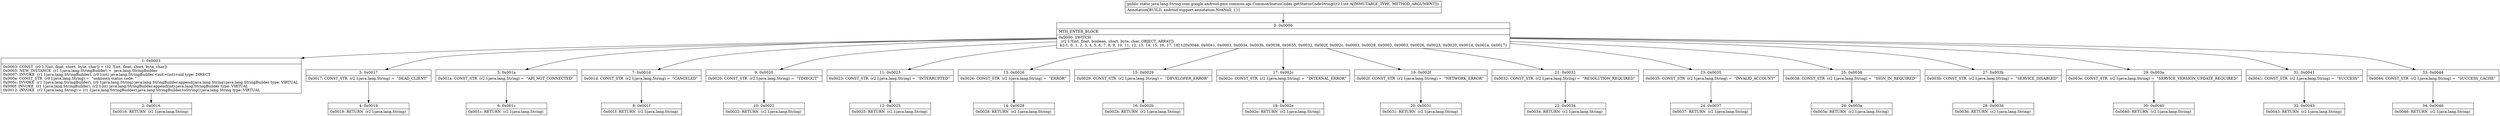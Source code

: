 digraph "CFG forcom.google.android.gms.common.api.CommonStatusCodes.getStatusCodeString(I)Ljava\/lang\/String;" {
Node_0 [shape=record,label="{0\:\ 0x0000|MTH_ENTER_BLOCK\l|0x0000: SWITCH  \l  (r2 I:?[int, float, boolean, short, byte, char, OBJECT, ARRAY])\l k:[\-1, 0, 1, 2, 3, 4, 5, 6, 7, 8, 9, 10, 11, 12, 13, 14, 15, 16, 17, 18] t:[0x0044, 0x0041, 0x0003, 0x003e, 0x003b, 0x0038, 0x0035, 0x0032, 0x002f, 0x002c, 0x0003, 0x0029, 0x0003, 0x0003, 0x0026, 0x0023, 0x0020, 0x001d, 0x001a, 0x0017] \l}"];
Node_1 [shape=record,label="{1\:\ 0x0003|0x0003: CONST  (r0 I:?[int, float, short, byte, char]) = (32 ?[int, float, short, byte, char]) \l0x0005: NEW_INSTANCE  (r1 I:java.lang.StringBuilder) =  java.lang.StringBuilder \l0x0007: INVOKE  (r1 I:java.lang.StringBuilder), (r0 I:int) java.lang.StringBuilder.\<init\>(int):void type: DIRECT \l0x000a: CONST_STR  (r0 I:java.lang.String) =  \"unknown status code: \" \l0x000c: INVOKE  (r1 I:java.lang.StringBuilder), (r0 I:java.lang.String) java.lang.StringBuilder.append(java.lang.String):java.lang.StringBuilder type: VIRTUAL \l0x000f: INVOKE  (r1 I:java.lang.StringBuilder), (r2 I:int) java.lang.StringBuilder.append(int):java.lang.StringBuilder type: VIRTUAL \l0x0012: INVOKE  (r2 I:java.lang.String) = (r1 I:java.lang.StringBuilder) java.lang.StringBuilder.toString():java.lang.String type: VIRTUAL \l}"];
Node_2 [shape=record,label="{2\:\ 0x0016|0x0016: RETURN  (r2 I:java.lang.String) \l}"];
Node_3 [shape=record,label="{3\:\ 0x0017|0x0017: CONST_STR  (r2 I:java.lang.String) =  \"DEAD_CLIENT\" \l}"];
Node_4 [shape=record,label="{4\:\ 0x0019|0x0019: RETURN  (r2 I:java.lang.String) \l}"];
Node_5 [shape=record,label="{5\:\ 0x001a|0x001a: CONST_STR  (r2 I:java.lang.String) =  \"API_NOT_CONNECTED\" \l}"];
Node_6 [shape=record,label="{6\:\ 0x001c|0x001c: RETURN  (r2 I:java.lang.String) \l}"];
Node_7 [shape=record,label="{7\:\ 0x001d|0x001d: CONST_STR  (r2 I:java.lang.String) =  \"CANCELED\" \l}"];
Node_8 [shape=record,label="{8\:\ 0x001f|0x001f: RETURN  (r2 I:java.lang.String) \l}"];
Node_9 [shape=record,label="{9\:\ 0x0020|0x0020: CONST_STR  (r2 I:java.lang.String) =  \"TIMEOUT\" \l}"];
Node_10 [shape=record,label="{10\:\ 0x0022|0x0022: RETURN  (r2 I:java.lang.String) \l}"];
Node_11 [shape=record,label="{11\:\ 0x0023|0x0023: CONST_STR  (r2 I:java.lang.String) =  \"INTERRUPTED\" \l}"];
Node_12 [shape=record,label="{12\:\ 0x0025|0x0025: RETURN  (r2 I:java.lang.String) \l}"];
Node_13 [shape=record,label="{13\:\ 0x0026|0x0026: CONST_STR  (r2 I:java.lang.String) =  \"ERROR\" \l}"];
Node_14 [shape=record,label="{14\:\ 0x0028|0x0028: RETURN  (r2 I:java.lang.String) \l}"];
Node_15 [shape=record,label="{15\:\ 0x0029|0x0029: CONST_STR  (r2 I:java.lang.String) =  \"DEVELOPER_ERROR\" \l}"];
Node_16 [shape=record,label="{16\:\ 0x002b|0x002b: RETURN  (r2 I:java.lang.String) \l}"];
Node_17 [shape=record,label="{17\:\ 0x002c|0x002c: CONST_STR  (r2 I:java.lang.String) =  \"INTERNAL_ERROR\" \l}"];
Node_18 [shape=record,label="{18\:\ 0x002e|0x002e: RETURN  (r2 I:java.lang.String) \l}"];
Node_19 [shape=record,label="{19\:\ 0x002f|0x002f: CONST_STR  (r2 I:java.lang.String) =  \"NETWORK_ERROR\" \l}"];
Node_20 [shape=record,label="{20\:\ 0x0031|0x0031: RETURN  (r2 I:java.lang.String) \l}"];
Node_21 [shape=record,label="{21\:\ 0x0032|0x0032: CONST_STR  (r2 I:java.lang.String) =  \"RESOLUTION_REQUIRED\" \l}"];
Node_22 [shape=record,label="{22\:\ 0x0034|0x0034: RETURN  (r2 I:java.lang.String) \l}"];
Node_23 [shape=record,label="{23\:\ 0x0035|0x0035: CONST_STR  (r2 I:java.lang.String) =  \"INVALID_ACCOUNT\" \l}"];
Node_24 [shape=record,label="{24\:\ 0x0037|0x0037: RETURN  (r2 I:java.lang.String) \l}"];
Node_25 [shape=record,label="{25\:\ 0x0038|0x0038: CONST_STR  (r2 I:java.lang.String) =  \"SIGN_IN_REQUIRED\" \l}"];
Node_26 [shape=record,label="{26\:\ 0x003a|0x003a: RETURN  (r2 I:java.lang.String) \l}"];
Node_27 [shape=record,label="{27\:\ 0x003b|0x003b: CONST_STR  (r2 I:java.lang.String) =  \"SERVICE_DISABLED\" \l}"];
Node_28 [shape=record,label="{28\:\ 0x003d|0x003d: RETURN  (r2 I:java.lang.String) \l}"];
Node_29 [shape=record,label="{29\:\ 0x003e|0x003e: CONST_STR  (r2 I:java.lang.String) =  \"SERVICE_VERSION_UPDATE_REQUIRED\" \l}"];
Node_30 [shape=record,label="{30\:\ 0x0040|0x0040: RETURN  (r2 I:java.lang.String) \l}"];
Node_31 [shape=record,label="{31\:\ 0x0041|0x0041: CONST_STR  (r2 I:java.lang.String) =  \"SUCCESS\" \l}"];
Node_32 [shape=record,label="{32\:\ 0x0043|0x0043: RETURN  (r2 I:java.lang.String) \l}"];
Node_33 [shape=record,label="{33\:\ 0x0044|0x0044: CONST_STR  (r2 I:java.lang.String) =  \"SUCCESS_CACHE\" \l}"];
Node_34 [shape=record,label="{34\:\ 0x0046|0x0046: RETURN  (r2 I:java.lang.String) \l}"];
MethodNode[shape=record,label="{public static java.lang.String com.google.android.gms.common.api.CommonStatusCodes.getStatusCodeString((r2 I:int A[IMMUTABLE_TYPE, METHOD_ARGUMENT]))  | Annotation[BUILD, android.support.annotation.NonNull, \{\}]\l}"];
MethodNode -> Node_0;
Node_0 -> Node_1;
Node_0 -> Node_3;
Node_0 -> Node_5;
Node_0 -> Node_7;
Node_0 -> Node_9;
Node_0 -> Node_11;
Node_0 -> Node_13;
Node_0 -> Node_15;
Node_0 -> Node_17;
Node_0 -> Node_19;
Node_0 -> Node_21;
Node_0 -> Node_23;
Node_0 -> Node_25;
Node_0 -> Node_27;
Node_0 -> Node_29;
Node_0 -> Node_31;
Node_0 -> Node_33;
Node_1 -> Node_2;
Node_3 -> Node_4;
Node_5 -> Node_6;
Node_7 -> Node_8;
Node_9 -> Node_10;
Node_11 -> Node_12;
Node_13 -> Node_14;
Node_15 -> Node_16;
Node_17 -> Node_18;
Node_19 -> Node_20;
Node_21 -> Node_22;
Node_23 -> Node_24;
Node_25 -> Node_26;
Node_27 -> Node_28;
Node_29 -> Node_30;
Node_31 -> Node_32;
Node_33 -> Node_34;
}


